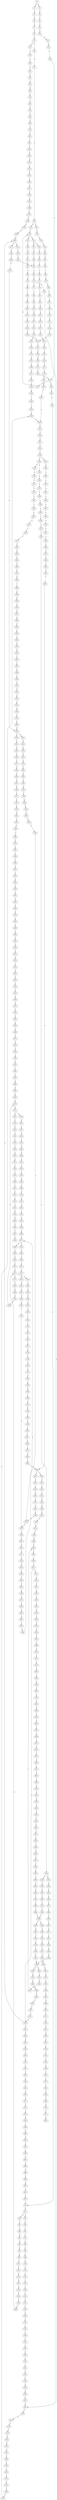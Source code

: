 strict digraph  {
	S0 -> S1 [ label = G ];
	S0 -> S2 [ label = C ];
	S1 -> S3 [ label = A ];
	S2 -> S4 [ label = C ];
	S3 -> S5 [ label = A ];
	S4 -> S6 [ label = T ];
	S5 -> S7 [ label = C ];
	S6 -> S8 [ label = C ];
	S7 -> S9 [ label = G ];
	S8 -> S10 [ label = G ];
	S9 -> S11 [ label = G ];
	S10 -> S12 [ label = G ];
	S11 -> S13 [ label = T ];
	S11 -> S14 [ label = C ];
	S12 -> S15 [ label = C ];
	S13 -> S16 [ label = A ];
	S14 -> S17 [ label = A ];
	S15 -> S18 [ label = A ];
	S16 -> S19 [ label = C ];
	S17 -> S20 [ label = C ];
	S18 -> S21 [ label = C ];
	S19 -> S22 [ label = G ];
	S20 -> S23 [ label = C ];
	S20 -> S24 [ label = T ];
	S21 -> S25 [ label = G ];
	S21 -> S26 [ label = C ];
	S22 -> S27 [ label = A ];
	S23 -> S28 [ label = G ];
	S24 -> S29 [ label = G ];
	S25 -> S30 [ label = C ];
	S26 -> S28 [ label = G ];
	S27 -> S31 [ label = A ];
	S28 -> S32 [ label = A ];
	S28 -> S33 [ label = G ];
	S29 -> S34 [ label = G ];
	S30 -> S35 [ label = G ];
	S31 -> S36 [ label = G ];
	S32 -> S37 [ label = G ];
	S32 -> S38 [ label = A ];
	S33 -> S39 [ label = G ];
	S34 -> S40 [ label = G ];
	S35 -> S41 [ label = C ];
	S36 -> S42 [ label = A ];
	S37 -> S43 [ label = T ];
	S38 -> S44 [ label = T ];
	S39 -> S45 [ label = A ];
	S40 -> S46 [ label = A ];
	S41 -> S47 [ label = G ];
	S42 -> S48 [ label = A ];
	S43 -> S49 [ label = C ];
	S44 -> S50 [ label = G ];
	S45 -> S51 [ label = A ];
	S46 -> S52 [ label = A ];
	S47 -> S53 [ label = C ];
	S47 -> S54 [ label = G ];
	S48 -> S55 [ label = G ];
	S49 -> S56 [ label = C ];
	S50 -> S57 [ label = T ];
	S51 -> S58 [ label = T ];
	S52 -> S59 [ label = C ];
	S53 -> S60 [ label = G ];
	S54 -> S61 [ label = C ];
	S55 -> S62 [ label = T ];
	S56 -> S63 [ label = A ];
	S57 -> S64 [ label = A ];
	S58 -> S65 [ label = T ];
	S59 -> S66 [ label = T ];
	S60 -> S67 [ label = T ];
	S61 -> S68 [ label = T ];
	S62 -> S69 [ label = G ];
	S63 -> S70 [ label = G ];
	S64 -> S71 [ label = G ];
	S65 -> S72 [ label = G ];
	S66 -> S73 [ label = G ];
	S67 -> S74 [ label = C ];
	S68 -> S75 [ label = G ];
	S69 -> S76 [ label = T ];
	S70 -> S77 [ label = T ];
	S70 -> S78 [ label = C ];
	S71 -> S79 [ label = T ];
	S72 -> S80 [ label = A ];
	S73 -> S81 [ label = G ];
	S74 -> S82 [ label = G ];
	S75 -> S83 [ label = G ];
	S76 -> S84 [ label = C ];
	S77 -> S85 [ label = A ];
	S78 -> S86 [ label = T ];
	S79 -> S87 [ label = T ];
	S80 -> S88 [ label = A ];
	S81 -> S89 [ label = A ];
	S82 -> S90 [ label = A ];
	S83 -> S91 [ label = A ];
	S84 -> S92 [ label = C ];
	S85 -> S93 [ label = G ];
	S86 -> S94 [ label = T ];
	S87 -> S95 [ label = T ];
	S88 -> S96 [ label = C ];
	S89 -> S97 [ label = C ];
	S90 -> S98 [ label = C ];
	S91 -> S99 [ label = A ];
	S92 -> S100 [ label = T ];
	S93 -> S101 [ label = G ];
	S94 -> S102 [ label = C ];
	S95 -> S103 [ label = C ];
	S96 -> S104 [ label = C ];
	S97 -> S105 [ label = C ];
	S98 -> S106 [ label = G ];
	S99 -> S107 [ label = T ];
	S100 -> S108 [ label = G ];
	S101 -> S109 [ label = G ];
	S102 -> S110 [ label = A ];
	S103 -> S111 [ label = A ];
	S104 -> S112 [ label = C ];
	S105 -> S113 [ label = C ];
	S106 -> S114 [ label = C ];
	S107 -> S115 [ label = G ];
	S108 -> S116 [ label = G ];
	S109 -> S117 [ label = T ];
	S110 -> S118 [ label = C ];
	S111 -> S119 [ label = C ];
	S112 -> S120 [ label = G ];
	S113 -> S121 [ label = G ];
	S114 -> S122 [ label = G ];
	S115 -> S123 [ label = G ];
	S116 -> S124 [ label = C ];
	S117 -> S125 [ label = C ];
	S118 -> S126 [ label = G ];
	S119 -> S127 [ label = T ];
	S120 -> S128 [ label = T ];
	S121 -> S129 [ label = T ];
	S122 -> S130 [ label = C ];
	S123 -> S131 [ label = G ];
	S124 -> S132 [ label = C ];
	S125 -> S133 [ label = A ];
	S126 -> S134 [ label = C ];
	S127 -> S135 [ label = C ];
	S128 -> S136 [ label = C ];
	S129 -> S137 [ label = C ];
	S130 -> S138 [ label = C ];
	S131 -> S139 [ label = G ];
	S132 -> S140 [ label = T ];
	S133 -> S141 [ label = C ];
	S134 -> S142 [ label = C ];
	S135 -> S143 [ label = C ];
	S136 -> S144 [ label = T ];
	S137 -> S144 [ label = T ];
	S138 -> S145 [ label = T ];
	S139 -> S146 [ label = T ];
	S140 -> S147 [ label = G ];
	S141 -> S148 [ label = T ];
	S142 -> S149 [ label = C ];
	S143 -> S150 [ label = T ];
	S144 -> S151 [ label = C ];
	S145 -> S152 [ label = C ];
	S146 -> S153 [ label = C ];
	S147 -> S154 [ label = G ];
	S148 -> S155 [ label = C ];
	S149 -> S156 [ label = T ];
	S150 -> S157 [ label = T ];
	S151 -> S158 [ label = G ];
	S152 -> S159 [ label = G ];
	S153 -> S160 [ label = C ];
	S154 -> S161 [ label = G ];
	S155 -> S162 [ label = G ];
	S156 -> S163 [ label = T ];
	S157 -> S164 [ label = T ];
	S158 -> S165 [ label = G ];
	S159 -> S166 [ label = G ];
	S160 -> S167 [ label = G ];
	S161 -> S168 [ label = T ];
	S162 -> S169 [ label = C ];
	S163 -> S170 [ label = C ];
	S164 -> S171 [ label = C ];
	S165 -> S172 [ label = C ];
	S166 -> S173 [ label = G ];
	S167 -> S174 [ label = C ];
	S167 -> S175 [ label = T ];
	S168 -> S176 [ label = C ];
	S169 -> S177 [ label = T ];
	S170 -> S178 [ label = A ];
	S171 -> S179 [ label = A ];
	S172 -> S180 [ label = A ];
	S173 -> S181 [ label = C ];
	S174 -> S182 [ label = C ];
	S175 -> S183 [ label = C ];
	S176 -> S184 [ label = C ];
	S177 -> S185 [ label = T ];
	S178 -> S186 [ label = T ];
	S179 -> S187 [ label = T ];
	S180 -> S21 [ label = C ];
	S181 -> S188 [ label = T ];
	S182 -> S189 [ label = G ];
	S183 -> S190 [ label = G ];
	S184 -> S191 [ label = C ];
	S185 -> S192 [ label = C ];
	S186 -> S193 [ label = C ];
	S187 -> S194 [ label = C ];
	S188 -> S195 [ label = C ];
	S189 -> S196 [ label = G ];
	S190 -> S197 [ label = G ];
	S191 -> S198 [ label = G ];
	S192 -> S199 [ label = A ];
	S193 -> S200 [ label = C ];
	S194 -> S201 [ label = C ];
	S195 -> S202 [ label = A ];
	S196 -> S203 [ label = A ];
	S197 -> S204 [ label = A ];
	S198 -> S205 [ label = A ];
	S199 -> S206 [ label = T ];
	S200 -> S207 [ label = A ];
	S201 -> S207 [ label = A ];
	S202 -> S208 [ label = C ];
	S203 -> S209 [ label = A ];
	S204 -> S210 [ label = A ];
	S205 -> S211 [ label = G ];
	S205 -> S212 [ label = A ];
	S206 -> S213 [ label = C ];
	S207 -> S214 [ label = G ];
	S208 -> S215 [ label = G ];
	S209 -> S216 [ label = C ];
	S210 -> S217 [ label = C ];
	S211 -> S218 [ label = T ];
	S212 -> S219 [ label = G ];
	S213 -> S200 [ label = C ];
	S214 -> S220 [ label = A ];
	S215 -> S221 [ label = T ];
	S216 -> S222 [ label = T ];
	S217 -> S223 [ label = A ];
	S217 -> S224 [ label = T ];
	S218 -> S225 [ label = C ];
	S219 -> S226 [ label = T ];
	S220 -> S227 [ label = A ];
	S221 -> S228 [ label = C ];
	S222 -> S229 [ label = G ];
	S223 -> S230 [ label = G ];
	S224 -> S231 [ label = A ];
	S225 -> S56 [ label = C ];
	S226 -> S232 [ label = C ];
	S227 -> S233 [ label = C ];
	S228 -> S234 [ label = C ];
	S229 -> S235 [ label = C ];
	S230 -> S236 [ label = G ];
	S231 -> S237 [ label = C ];
	S232 -> S238 [ label = G ];
	S233 -> S239 [ label = C ];
	S234 -> S240 [ label = A ];
	S235 -> S241 [ label = A ];
	S236 -> S242 [ label = A ];
	S237 -> S243 [ label = A ];
	S238 -> S244 [ label = C ];
	S238 -> S245 [ label = A ];
	S239 -> S246 [ label = A ];
	S239 -> S247 [ label = G ];
	S240 -> S248 [ label = G ];
	S241 -> S249 [ label = A ];
	S242 -> S250 [ label = A ];
	S243 -> S251 [ label = A ];
	S244 -> S252 [ label = G ];
	S245 -> S253 [ label = G ];
	S246 -> S254 [ label = G ];
	S246 -> S255 [ label = C ];
	S247 -> S256 [ label = G ];
	S248 -> S257 [ label = C ];
	S249 -> S258 [ label = C ];
	S250 -> S259 [ label = T ];
	S251 -> S260 [ label = C ];
	S252 -> S261 [ label = G ];
	S253 -> S262 [ label = G ];
	S254 -> S263 [ label = A ];
	S255 -> S264 [ label = C ];
	S256 -> S265 [ label = A ];
	S257 -> S86 [ label = T ];
	S258 -> S266 [ label = C ];
	S259 -> S267 [ label = A ];
	S260 -> S268 [ label = G ];
	S261 -> S269 [ label = C ];
	S262 -> S270 [ label = T ];
	S263 -> S271 [ label = C ];
	S264 -> S272 [ label = A ];
	S265 -> S273 [ label = C ];
	S266 -> S274 [ label = A ];
	S267 -> S275 [ label = G ];
	S268 -> S276 [ label = A ];
	S269 -> S277 [ label = T ];
	S270 -> S278 [ label = A ];
	S271 -> S279 [ label = T ];
	S272 -> S280 [ label = C ];
	S273 -> S281 [ label = G ];
	S274 -> S282 [ label = G ];
	S275 -> S283 [ label = T ];
	S276 -> S284 [ label = A ];
	S277 -> S285 [ label = A ];
	S278 -> S286 [ label = T ];
	S279 -> S287 [ label = C ];
	S280 -> S288 [ label = C ];
	S281 -> S289 [ label = C ];
	S282 -> S290 [ label = A ];
	S283 -> S291 [ label = C ];
	S284 -> S292 [ label = A ];
	S285 -> S293 [ label = T ];
	S286 -> S294 [ label = A ];
	S287 -> S295 [ label = C ];
	S288 -> S296 [ label = C ];
	S289 -> S297 [ label = C ];
	S290 -> S298 [ label = A ];
	S291 -> S299 [ label = T ];
	S292 -> S300 [ label = A ];
	S293 -> S301 [ label = A ];
	S294 -> S302 [ label = A ];
	S295 -> S303 [ label = C ];
	S296 -> S304 [ label = C ];
	S297 -> S305 [ label = C ];
	S298 -> S306 [ label = C ];
	S299 -> S307 [ label = C ];
	S300 -> S308 [ label = C ];
	S301 -> S309 [ label = G ];
	S302 -> S310 [ label = G ];
	S303 -> S311 [ label = A ];
	S304 -> S312 [ label = T ];
	S305 -> S313 [ label = A ];
	S306 -> S314 [ label = A ];
	S307 -> S315 [ label = T ];
	S308 -> S316 [ label = A ];
	S309 -> S317 [ label = T ];
	S310 -> S318 [ label = T ];
	S311 -> S319 [ label = T ];
	S312 -> S320 [ label = T ];
	S313 -> S321 [ label = T ];
	S314 -> S322 [ label = G ];
	S315 -> S323 [ label = C ];
	S316 -> S324 [ label = G ];
	S317 -> S325 [ label = A ];
	S318 -> S326 [ label = C ];
	S319 -> S327 [ label = C ];
	S320 -> S328 [ label = C ];
	S321 -> S329 [ label = C ];
	S322 -> S330 [ label = C ];
	S323 -> S331 [ label = T ];
	S324 -> S332 [ label = A ];
	S325 -> S333 [ label = G ];
	S326 -> S334 [ label = G ];
	S327 -> S335 [ label = T ];
	S328 -> S336 [ label = C ];
	S328 -> S337 [ label = G ];
	S329 -> S338 [ label = G ];
	S330 -> S339 [ label = C ];
	S331 -> S340 [ label = G ];
	S332 -> S341 [ label = A ];
	S333 -> S342 [ label = C ];
	S334 -> S343 [ label = T ];
	S335 -> S344 [ label = G ];
	S336 -> S345 [ label = T ];
	S337 -> S346 [ label = A ];
	S338 -> S347 [ label = T ];
	S339 -> S348 [ label = G ];
	S340 -> S349 [ label = A ];
	S341 -> S350 [ label = G ];
	S342 -> S351 [ label = C ];
	S343 -> S352 [ label = G ];
	S344 -> S353 [ label = C ];
	S345 -> S354 [ label = G ];
	S346 -> S355 [ label = T ];
	S347 -> S356 [ label = C ];
	S348 -> S357 [ label = T ];
	S349 -> S358 [ label = G ];
	S350 -> S359 [ label = G ];
	S351 -> S360 [ label = G ];
	S352 -> S361 [ label = G ];
	S353 -> S362 [ label = C ];
	S354 -> S363 [ label = T ];
	S355 -> S364 [ label = C ];
	S356 -> S365 [ label = C ];
	S357 -> S366 [ label = C ];
	S358 -> S367 [ label = T ];
	S359 -> S368 [ label = G ];
	S360 -> S369 [ label = A ];
	S361 -> S370 [ label = T ];
	S362 -> S371 [ label = A ];
	S363 -> S372 [ label = C ];
	S364 -> S373 [ label = G ];
	S365 -> S374 [ label = T ];
	S366 -> S375 [ label = C ];
	S367 -> S376 [ label = A ];
	S368 -> S377 [ label = G ];
	S369 -> S378 [ label = A ];
	S370 -> S379 [ label = A ];
	S371 -> S380 [ label = G ];
	S372 -> S381 [ label = C ];
	S373 -> S382 [ label = T ];
	S374 -> S383 [ label = C ];
	S375 -> S384 [ label = T ];
	S377 -> S385 [ label = T ];
	S377 -> S386 [ label = G ];
	S378 -> S387 [ label = A ];
	S379 -> S388 [ label = C ];
	S380 -> S389 [ label = T ];
	S381 -> S390 [ label = T ];
	S382 -> S391 [ label = T ];
	S383 -> S392 [ label = T ];
	S384 -> S393 [ label = C ];
	S385 -> S394 [ label = C ];
	S386 -> S395 [ label = T ];
	S387 -> S396 [ label = C ];
	S388 -> S397 [ label = C ];
	S389 -> S398 [ label = C ];
	S390 -> S399 [ label = A ];
	S390 -> S400 [ label = T ];
	S391 -> S401 [ label = T ];
	S392 -> S402 [ label = T ];
	S392 -> S403 [ label = G ];
	S393 -> S392 [ label = T ];
	S394 -> S404 [ label = T ];
	S395 -> S405 [ label = C ];
	S396 -> S406 [ label = C ];
	S397 -> S407 [ label = G ];
	S398 -> S408 [ label = G ];
	S399 -> S409 [ label = C ];
	S400 -> S410 [ label = G ];
	S401 -> S411 [ label = G ];
	S402 -> S412 [ label = C ];
	S403 -> S413 [ label = T ];
	S404 -> S414 [ label = C ];
	S405 -> S415 [ label = C ];
	S406 -> S416 [ label = C ];
	S407 -> S417 [ label = G ];
	S408 -> S418 [ label = T ];
	S409 -> S419 [ label = T ];
	S410 -> S420 [ label = T ];
	S411 -> S421 [ label = T ];
	S412 -> S422 [ label = T ];
	S413 -> S423 [ label = C ];
	S414 -> S424 [ label = T ];
	S415 -> S167 [ label = G ];
	S416 -> S425 [ label = C ];
	S417 -> S426 [ label = T ];
	S418 -> S427 [ label = A ];
	S419 -> S428 [ label = A ];
	S420 -> S429 [ label = A ];
	S421 -> S430 [ label = A ];
	S422 -> S431 [ label = C ];
	S423 -> S432 [ label = G ];
	S424 -> S433 [ label = C ];
	S425 -> S434 [ label = G ];
	S426 -> S435 [ label = G ];
	S427 -> S436 [ label = A ];
	S428 -> S437 [ label = C ];
	S429 -> S438 [ label = G ];
	S430 -> S439 [ label = G ];
	S431 -> S440 [ label = G ];
	S432 -> S441 [ label = T ];
	S433 -> S442 [ label = G ];
	S434 -> S443 [ label = A ];
	S435 -> S444 [ label = G ];
	S436 -> S445 [ label = G ];
	S437 -> S446 [ label = C ];
	S438 -> S447 [ label = G ];
	S439 -> S448 [ label = G ];
	S440 -> S449 [ label = G ];
	S441 -> S450 [ label = G ];
	S442 -> S451 [ label = T ];
	S443 -> S452 [ label = C ];
	S444 -> S453 [ label = T ];
	S445 -> S454 [ label = A ];
	S446 -> S455 [ label = A ];
	S447 -> S456 [ label = A ];
	S448 -> S456 [ label = A ];
	S449 -> S457 [ label = A ];
	S450 -> S458 [ label = G ];
	S451 -> S459 [ label = G ];
	S452 -> S460 [ label = T ];
	S453 -> S461 [ label = T ];
	S454 -> S462 [ label = C ];
	S455 -> S463 [ label = G ];
	S456 -> S464 [ label = G ];
	S456 -> S465 [ label = A ];
	S457 -> S466 [ label = G ];
	S458 -> S370 [ label = T ];
	S459 -> S467 [ label = G ];
	S460 -> S468 [ label = A ];
	S461 -> S469 [ label = A ];
	S462 -> S470 [ label = G ];
	S463 -> S471 [ label = G ];
	S464 -> S472 [ label = A ];
	S465 -> S473 [ label = A ];
	S466 -> S474 [ label = A ];
	S467 -> S475 [ label = T ];
	S468 -> S476 [ label = G ];
	S469 -> S477 [ label = G ];
	S470 -> S478 [ label = G ];
	S471 -> S479 [ label = A ];
	S472 -> S480 [ label = G ];
	S473 -> S481 [ label = G ];
	S474 -> S482 [ label = G ];
	S475 -> S379 [ label = A ];
	S476 -> S483 [ label = A ];
	S477 -> S484 [ label = A ];
	S478 -> S485 [ label = C ];
	S479 -> S486 [ label = G ];
	S480 -> S487 [ label = G ];
	S481 -> S488 [ label = G ];
	S482 -> S489 [ label = G ];
	S483 -> S490 [ label = A ];
	S484 -> S491 [ label = A ];
	S485 -> S492 [ label = T ];
	S486 -> S493 [ label = A ];
	S487 -> S494 [ label = T ];
	S488 -> S495 [ label = T ];
	S489 -> S494 [ label = T ];
	S490 -> S496 [ label = T ];
	S491 -> S497 [ label = G ];
	S492 -> S498 [ label = C ];
	S493 -> S499 [ label = G ];
	S494 -> S500 [ label = C ];
	S495 -> S501 [ label = C ];
	S496 -> S502 [ label = C ];
	S497 -> S503 [ label = G ];
	S498 -> S504 [ label = T ];
	S499 -> S505 [ label = T ];
	S500 -> S506 [ label = C ];
	S501 -> S507 [ label = C ];
	S502 -> S508 [ label = G ];
	S503 -> S509 [ label = G ];
	S504 -> S510 [ label = C ];
	S505 -> S511 [ label = C ];
	S506 -> S512 [ label = C ];
	S507 -> S513 [ label = C ];
	S508 -> S514 [ label = G ];
	S509 -> S377 [ label = G ];
	S510 -> S515 [ label = G ];
	S511 -> S516 [ label = A ];
	S512 -> S517 [ label = A ];
	S512 -> S518 [ label = G ];
	S513 -> S518 [ label = G ];
	S514 -> S519 [ label = G ];
	S515 -> S520 [ label = A ];
	S516 -> S521 [ label = G ];
	S517 -> S522 [ label = G ];
	S518 -> S523 [ label = G ];
	S518 -> S205 [ label = A ];
	S519 -> S524 [ label = T ];
	S520 -> S525 [ label = A ];
	S521 -> S526 [ label = G ];
	S522 -> S527 [ label = A ];
	S523 -> S528 [ label = A ];
	S524 -> S529 [ label = A ];
	S525 -> S530 [ label = G ];
	S526 -> S531 [ label = A ];
	S527 -> S532 [ label = G ];
	S528 -> S533 [ label = G ];
	S529 -> S534 [ label = T ];
	S530 -> S535 [ label = T ];
	S531 -> S536 [ label = C ];
	S532 -> S537 [ label = C ];
	S533 -> S538 [ label = G ];
	S534 -> S539 [ label = C ];
	S535 -> S540 [ label = C ];
	S536 -> S541 [ label = C ];
	S537 -> S542 [ label = C ];
	S538 -> S543 [ label = C ];
	S539 -> S544 [ label = C ];
	S540 -> S238 [ label = G ];
	S541 -> S545 [ label = A ];
	S542 -> S546 [ label = A ];
	S543 -> S547 [ label = G ];
	S544 -> S548 [ label = C ];
	S545 -> S549 [ label = G ];
	S546 -> S550 [ label = C ];
	S547 -> S551 [ label = T ];
	S548 -> S552 [ label = G ];
	S549 -> S553 [ label = T ];
	S550 -> S554 [ label = G ];
	S551 -> S555 [ label = G ];
	S552 -> S556 [ label = A ];
	S553 -> S557 [ label = C ];
	S554 -> S558 [ label = G ];
	S555 -> S559 [ label = G ];
	S556 -> S560 [ label = A ];
	S557 -> S561 [ label = T ];
	S558 -> S562 [ label = T ];
	S559 -> S563 [ label = T ];
	S560 -> S564 [ label = A ];
	S561 -> S565 [ label = C ];
	S562 -> S566 [ label = T ];
	S563 -> S567 [ label = A ];
	S564 -> S568 [ label = G ];
	S565 -> S569 [ label = T ];
	S566 -> S570 [ label = A ];
	S567 -> S571 [ label = T ];
	S568 -> S572 [ label = T ];
	S569 -> S573 [ label = G ];
	S570 -> S574 [ label = C ];
	S571 -> S575 [ label = G ];
	S572 -> S576 [ label = G ];
	S573 -> S577 [ label = T ];
	S574 -> S578 [ label = T ];
	S575 -> S579 [ label = A ];
	S576 -> S580 [ label = T ];
	S577 -> S581 [ label = A ];
	S578 -> S582 [ label = G ];
	S579 -> S583 [ label = G ];
	S580 -> S584 [ label = C ];
	S582 -> S585 [ label = C ];
	S583 -> S586 [ label = C ];
	S584 -> S587 [ label = G ];
	S585 -> S588 [ label = A ];
	S586 -> S589 [ label = G ];
	S587 -> S590 [ label = T ];
	S588 -> S591 [ label = G ];
	S589 -> S592 [ label = G ];
	S590 -> S593 [ label = C ];
	S591 -> S594 [ label = A ];
	S592 -> S595 [ label = T ];
	S593 -> S596 [ label = G ];
	S594 -> S597 [ label = C ];
	S595 -> S598 [ label = C ];
	S596 -> S599 [ label = G ];
	S597 -> S600 [ label = G ];
	S598 -> S601 [ label = G ];
	S599 -> S602 [ label = A ];
	S600 -> S603 [ label = G ];
	S601 -> S604 [ label = C ];
	S602 -> S210 [ label = A ];
	S603 -> S605 [ label = A ];
	S604 -> S606 [ label = A ];
	S605 -> S607 [ label = C ];
	S606 -> S608 [ label = C ];
	S607 -> S609 [ label = A ];
	S608 -> S610 [ label = G ];
	S609 -> S611 [ label = C ];
	S610 -> S612 [ label = C ];
	S611 -> S613 [ label = A ];
	S612 -> S614 [ label = G ];
	S613 -> S615 [ label = C ];
	S614 -> S41 [ label = C ];
	S615 -> S616 [ label = C ];
	S616 -> S617 [ label = T ];
	S617 -> S618 [ label = C ];
	S618 -> S619 [ label = T ];
	S619 -> S620 [ label = A ];
	S620 -> S621 [ label = G ];
	S621 -> S622 [ label = A ];
	S622 -> S623 [ label = A ];
	S623 -> S624 [ label = C ];
	S624 -> S625 [ label = G ];
	S625 -> S626 [ label = A ];
	S626 -> S627 [ label = G ];
	S627 -> S628 [ label = G ];
	S628 -> S629 [ label = T ];
	S629 -> S630 [ label = G ];
	S630 -> S631 [ label = T ];
	S631 -> S632 [ label = C ];
	S632 -> S633 [ label = C ];
	S633 -> S634 [ label = C ];
	S634 -> S635 [ label = T ];
	S635 -> S636 [ label = G ];
	S636 -> S637 [ label = T ];
	S637 -> S638 [ label = C ];
	S638 -> S639 [ label = C ];
	S639 -> S390 [ label = T ];
}
